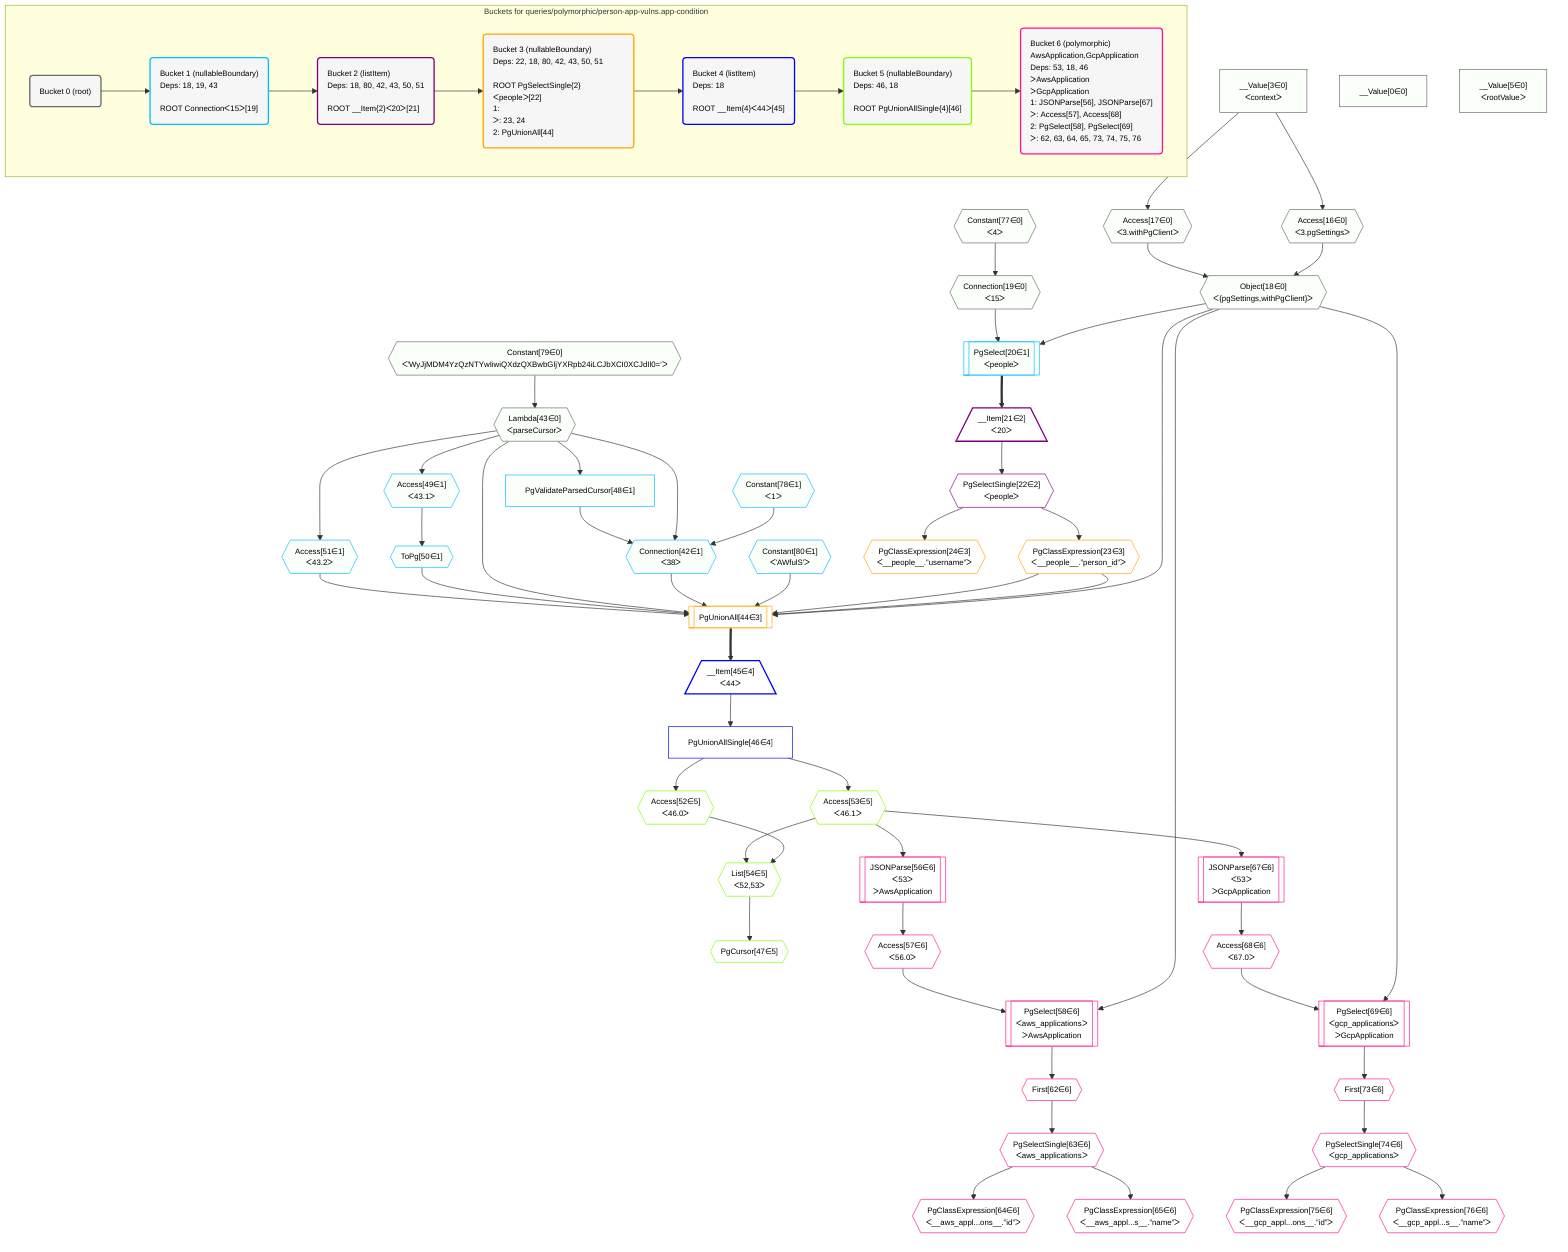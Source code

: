 %%{init: {'themeVariables': { 'fontSize': '12px'}}}%%
graph TD
    classDef path fill:#eee,stroke:#000,color:#000
    classDef plan fill:#fff,stroke-width:1px,color:#000
    classDef itemplan fill:#fff,stroke-width:2px,color:#000
    classDef unbatchedplan fill:#dff,stroke-width:1px,color:#000
    classDef sideeffectplan fill:#fcc,stroke-width:2px,color:#000
    classDef bucket fill:#f6f6f6,color:#000,stroke-width:2px,text-align:left


    %% plan dependencies
    Object18{{"Object[18∈0]<br />ᐸ{pgSettings,withPgClient}ᐳ"}}:::plan
    Access16{{"Access[16∈0]<br />ᐸ3.pgSettingsᐳ"}}:::plan
    Access17{{"Access[17∈0]<br />ᐸ3.withPgClientᐳ"}}:::plan
    Access16 & Access17 --> Object18
    __Value3["__Value[3∈0]<br />ᐸcontextᐳ"]:::plan
    __Value3 --> Access16
    __Value3 --> Access17
    Connection19{{"Connection[19∈0]<br />ᐸ15ᐳ"}}:::plan
    Constant77{{"Constant[77∈0]<br />ᐸ4ᐳ"}}:::plan
    Constant77 --> Connection19
    Lambda43{{"Lambda[43∈0]<br />ᐸparseCursorᐳ"}}:::plan
    Constant79{{"Constant[79∈0]<br />ᐸ'WyJjMDM4YzQzNTYwIiwiQXdzQXBwbGljYXRpb24iLCJbXCI0XCJdIl0='ᐳ"}}:::plan
    Constant79 --> Lambda43
    __Value0["__Value[0∈0]"]:::plan
    __Value5["__Value[5∈0]<br />ᐸrootValueᐳ"]:::plan
    Connection42{{"Connection[42∈1]<br />ᐸ38ᐳ"}}:::plan
    Constant78{{"Constant[78∈1]<br />ᐸ1ᐳ"}}:::plan
    PgValidateParsedCursor48["PgValidateParsedCursor[48∈1]"]:::plan
    Constant78 & Lambda43 & PgValidateParsedCursor48 --> Connection42
    PgSelect20[["PgSelect[20∈1]<br />ᐸpeopleᐳ"]]:::plan
    Object18 & Connection19 --> PgSelect20
    Lambda43 --> PgValidateParsedCursor48
    Access49{{"Access[49∈1]<br />ᐸ43.1ᐳ"}}:::plan
    Lambda43 --> Access49
    ToPg50{{"ToPg[50∈1]"}}:::plan
    Access49 --> ToPg50
    Access51{{"Access[51∈1]<br />ᐸ43.2ᐳ"}}:::plan
    Lambda43 --> Access51
    Constant80{{"Constant[80∈1]<br />ᐸ'AWfulS'ᐳ"}}:::plan
    __Item21[/"__Item[21∈2]<br />ᐸ20ᐳ"\]:::itemplan
    PgSelect20 ==> __Item21
    PgSelectSingle22{{"PgSelectSingle[22∈2]<br />ᐸpeopleᐳ"}}:::plan
    __Item21 --> PgSelectSingle22
    PgUnionAll44[["PgUnionAll[44∈3]"]]:::plan
    PgClassExpression23{{"PgClassExpression[23∈3]<br />ᐸ__people__.”person_id”ᐳ"}}:::plan
    Object18 & PgClassExpression23 & PgClassExpression23 & Constant80 & Connection42 & Lambda43 & ToPg50 & Access51 --> PgUnionAll44
    PgSelectSingle22 --> PgClassExpression23
    PgClassExpression24{{"PgClassExpression[24∈3]<br />ᐸ__people__.”username”ᐳ"}}:::plan
    PgSelectSingle22 --> PgClassExpression24
    __Item45[/"__Item[45∈4]<br />ᐸ44ᐳ"\]:::itemplan
    PgUnionAll44 ==> __Item45
    PgUnionAllSingle46["PgUnionAllSingle[46∈4]"]:::plan
    __Item45 --> PgUnionAllSingle46
    List54{{"List[54∈5]<br />ᐸ52,53ᐳ"}}:::plan
    Access52{{"Access[52∈5]<br />ᐸ46.0ᐳ"}}:::plan
    Access53{{"Access[53∈5]<br />ᐸ46.1ᐳ"}}:::plan
    Access52 & Access53 --> List54
    PgCursor47{{"PgCursor[47∈5]"}}:::plan
    List54 --> PgCursor47
    PgUnionAllSingle46 --> Access52
    PgUnionAllSingle46 --> Access53
    PgSelect58[["PgSelect[58∈6]<br />ᐸaws_applicationsᐳ<br />ᐳAwsApplication"]]:::plan
    Access57{{"Access[57∈6]<br />ᐸ56.0ᐳ"}}:::plan
    Object18 & Access57 --> PgSelect58
    PgSelect69[["PgSelect[69∈6]<br />ᐸgcp_applicationsᐳ<br />ᐳGcpApplication"]]:::plan
    Access68{{"Access[68∈6]<br />ᐸ67.0ᐳ"}}:::plan
    Object18 & Access68 --> PgSelect69
    JSONParse56[["JSONParse[56∈6]<br />ᐸ53ᐳ<br />ᐳAwsApplication"]]:::plan
    Access53 --> JSONParse56
    JSONParse56 --> Access57
    First62{{"First[62∈6]"}}:::plan
    PgSelect58 --> First62
    PgSelectSingle63{{"PgSelectSingle[63∈6]<br />ᐸaws_applicationsᐳ"}}:::plan
    First62 --> PgSelectSingle63
    PgClassExpression64{{"PgClassExpression[64∈6]<br />ᐸ__aws_appl...ons__.”id”ᐳ"}}:::plan
    PgSelectSingle63 --> PgClassExpression64
    PgClassExpression65{{"PgClassExpression[65∈6]<br />ᐸ__aws_appl...s__.”name”ᐳ"}}:::plan
    PgSelectSingle63 --> PgClassExpression65
    JSONParse67[["JSONParse[67∈6]<br />ᐸ53ᐳ<br />ᐳGcpApplication"]]:::plan
    Access53 --> JSONParse67
    JSONParse67 --> Access68
    First73{{"First[73∈6]"}}:::plan
    PgSelect69 --> First73
    PgSelectSingle74{{"PgSelectSingle[74∈6]<br />ᐸgcp_applicationsᐳ"}}:::plan
    First73 --> PgSelectSingle74
    PgClassExpression75{{"PgClassExpression[75∈6]<br />ᐸ__gcp_appl...ons__.”id”ᐳ"}}:::plan
    PgSelectSingle74 --> PgClassExpression75
    PgClassExpression76{{"PgClassExpression[76∈6]<br />ᐸ__gcp_appl...s__.”name”ᐳ"}}:::plan
    PgSelectSingle74 --> PgClassExpression76

    %% define steps

    subgraph "Buckets for queries/polymorphic/person-app-vulns.app-condition"
    Bucket0("Bucket 0 (root)"):::bucket
    classDef bucket0 stroke:#696969
    class Bucket0,__Value0,__Value3,__Value5,Access16,Access17,Object18,Connection19,Lambda43,Constant77,Constant79 bucket0
    Bucket1("Bucket 1 (nullableBoundary)<br />Deps: 18, 19, 43<br /><br />ROOT Connectionᐸ15ᐳ[19]"):::bucket
    classDef bucket1 stroke:#00bfff
    class Bucket1,PgSelect20,Connection42,PgValidateParsedCursor48,Access49,ToPg50,Access51,Constant78,Constant80 bucket1
    Bucket2("Bucket 2 (listItem)<br />Deps: 18, 80, 42, 43, 50, 51<br /><br />ROOT __Item{2}ᐸ20ᐳ[21]"):::bucket
    classDef bucket2 stroke:#7f007f
    class Bucket2,__Item21,PgSelectSingle22 bucket2
    Bucket3("Bucket 3 (nullableBoundary)<br />Deps: 22, 18, 80, 42, 43, 50, 51<br /><br />ROOT PgSelectSingle{2}ᐸpeopleᐳ[22]<br />1: <br />ᐳ: 23, 24<br />2: PgUnionAll[44]"):::bucket
    classDef bucket3 stroke:#ffa500
    class Bucket3,PgClassExpression23,PgClassExpression24,PgUnionAll44 bucket3
    Bucket4("Bucket 4 (listItem)<br />Deps: 18<br /><br />ROOT __Item{4}ᐸ44ᐳ[45]"):::bucket
    classDef bucket4 stroke:#0000ff
    class Bucket4,__Item45,PgUnionAllSingle46 bucket4
    Bucket5("Bucket 5 (nullableBoundary)<br />Deps: 46, 18<br /><br />ROOT PgUnionAllSingle{4}[46]"):::bucket
    classDef bucket5 stroke:#7fff00
    class Bucket5,PgCursor47,Access52,Access53,List54 bucket5
    Bucket6("Bucket 6 (polymorphic)<br />AwsApplication,GcpApplication<br />Deps: 53, 18, 46<br />ᐳAwsApplication<br />ᐳGcpApplication<br />1: JSONParse[56], JSONParse[67]<br />ᐳ: Access[57], Access[68]<br />2: PgSelect[58], PgSelect[69]<br />ᐳ: 62, 63, 64, 65, 73, 74, 75, 76"):::bucket
    classDef bucket6 stroke:#ff1493
    class Bucket6,JSONParse56,Access57,PgSelect58,First62,PgSelectSingle63,PgClassExpression64,PgClassExpression65,JSONParse67,Access68,PgSelect69,First73,PgSelectSingle74,PgClassExpression75,PgClassExpression76 bucket6
    Bucket0 --> Bucket1
    Bucket1 --> Bucket2
    Bucket2 --> Bucket3
    Bucket3 --> Bucket4
    Bucket4 --> Bucket5
    Bucket5 --> Bucket6
    classDef unary fill:#fafffa,borderWidth:8px
    class Object18,Access16,Access17,Connection19,Lambda43,__Value0,__Value3,__Value5,Constant77,Constant79,Connection42,PgSelect20,PgValidateParsedCursor48,Access49,ToPg50,Access51,Constant78,Constant80 unary
    end